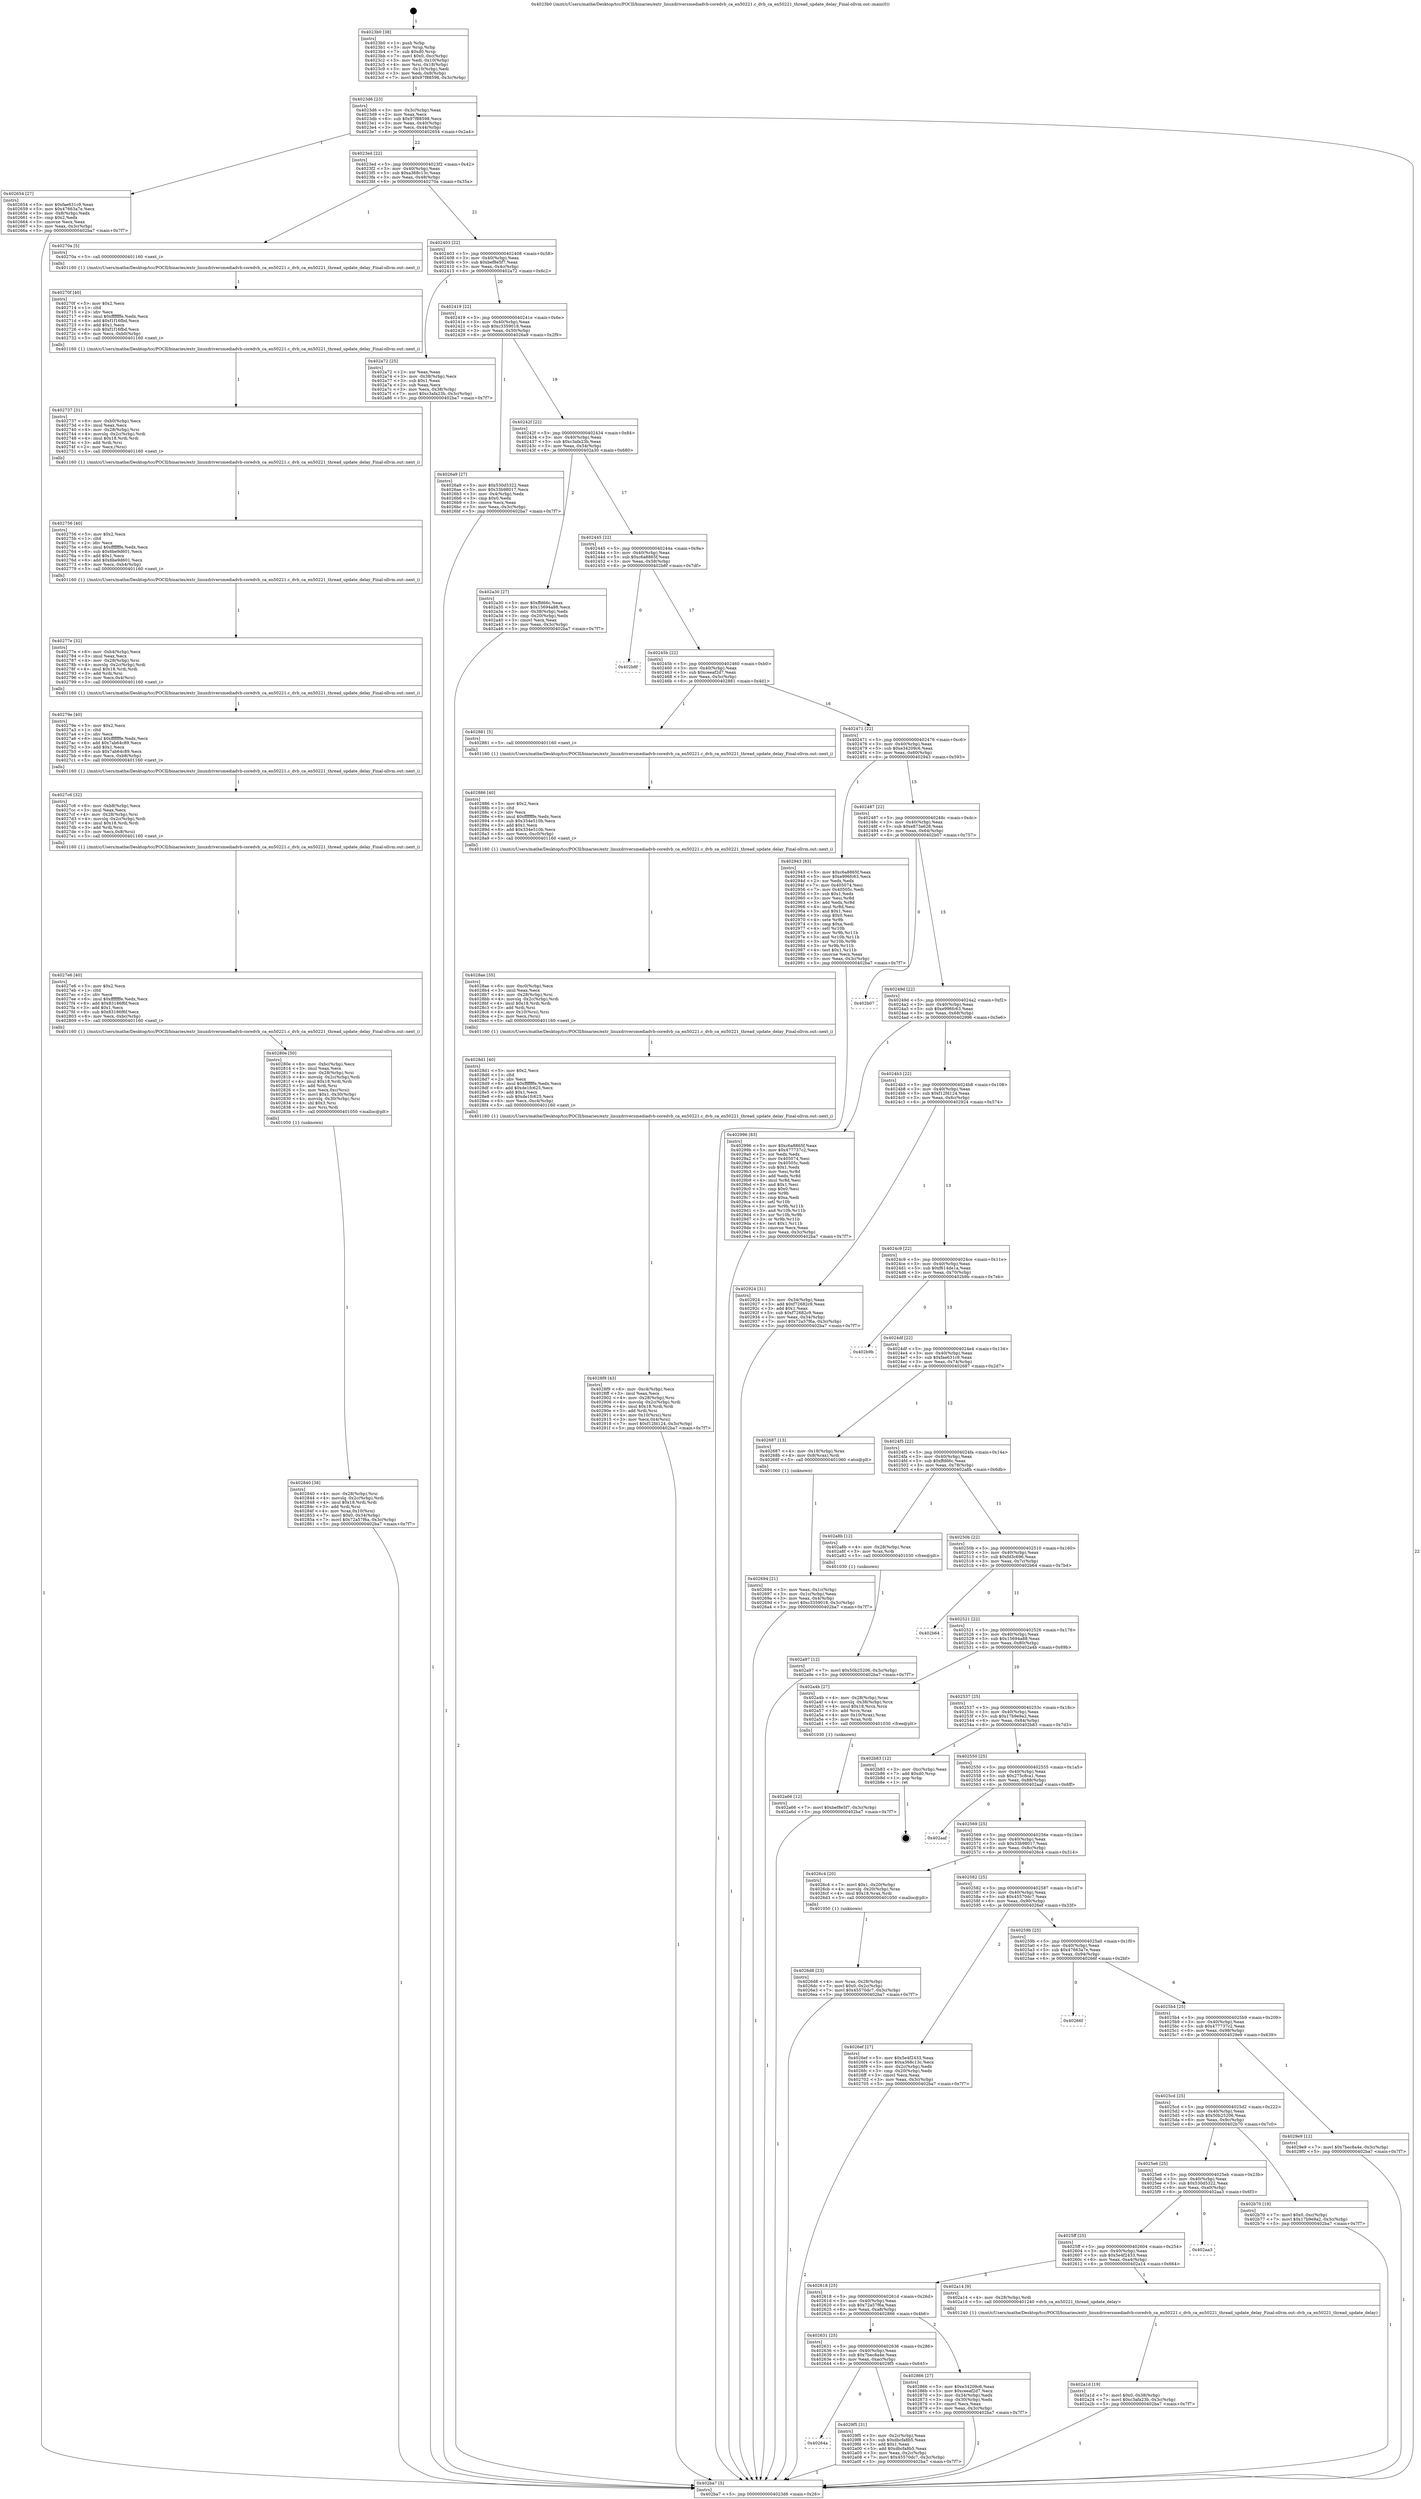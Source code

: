 digraph "0x4023b0" {
  label = "0x4023b0 (/mnt/c/Users/mathe/Desktop/tcc/POCII/binaries/extr_linuxdriversmediadvb-coredvb_ca_en50221.c_dvb_ca_en50221_thread_update_delay_Final-ollvm.out::main(0))"
  labelloc = "t"
  node[shape=record]

  Entry [label="",width=0.3,height=0.3,shape=circle,fillcolor=black,style=filled]
  "0x4023d6" [label="{
     0x4023d6 [23]\l
     | [instrs]\l
     &nbsp;&nbsp;0x4023d6 \<+3\>: mov -0x3c(%rbp),%eax\l
     &nbsp;&nbsp;0x4023d9 \<+2\>: mov %eax,%ecx\l
     &nbsp;&nbsp;0x4023db \<+6\>: sub $0x97f88598,%ecx\l
     &nbsp;&nbsp;0x4023e1 \<+3\>: mov %eax,-0x40(%rbp)\l
     &nbsp;&nbsp;0x4023e4 \<+3\>: mov %ecx,-0x44(%rbp)\l
     &nbsp;&nbsp;0x4023e7 \<+6\>: je 0000000000402654 \<main+0x2a4\>\l
  }"]
  "0x402654" [label="{
     0x402654 [27]\l
     | [instrs]\l
     &nbsp;&nbsp;0x402654 \<+5\>: mov $0xfae631c9,%eax\l
     &nbsp;&nbsp;0x402659 \<+5\>: mov $0x47663a7e,%ecx\l
     &nbsp;&nbsp;0x40265e \<+3\>: mov -0x8(%rbp),%edx\l
     &nbsp;&nbsp;0x402661 \<+3\>: cmp $0x2,%edx\l
     &nbsp;&nbsp;0x402664 \<+3\>: cmovne %ecx,%eax\l
     &nbsp;&nbsp;0x402667 \<+3\>: mov %eax,-0x3c(%rbp)\l
     &nbsp;&nbsp;0x40266a \<+5\>: jmp 0000000000402ba7 \<main+0x7f7\>\l
  }"]
  "0x4023ed" [label="{
     0x4023ed [22]\l
     | [instrs]\l
     &nbsp;&nbsp;0x4023ed \<+5\>: jmp 00000000004023f2 \<main+0x42\>\l
     &nbsp;&nbsp;0x4023f2 \<+3\>: mov -0x40(%rbp),%eax\l
     &nbsp;&nbsp;0x4023f5 \<+5\>: sub $0xa368c13c,%eax\l
     &nbsp;&nbsp;0x4023fa \<+3\>: mov %eax,-0x48(%rbp)\l
     &nbsp;&nbsp;0x4023fd \<+6\>: je 000000000040270a \<main+0x35a\>\l
  }"]
  "0x402ba7" [label="{
     0x402ba7 [5]\l
     | [instrs]\l
     &nbsp;&nbsp;0x402ba7 \<+5\>: jmp 00000000004023d6 \<main+0x26\>\l
  }"]
  "0x4023b0" [label="{
     0x4023b0 [38]\l
     | [instrs]\l
     &nbsp;&nbsp;0x4023b0 \<+1\>: push %rbp\l
     &nbsp;&nbsp;0x4023b1 \<+3\>: mov %rsp,%rbp\l
     &nbsp;&nbsp;0x4023b4 \<+7\>: sub $0xd0,%rsp\l
     &nbsp;&nbsp;0x4023bb \<+7\>: movl $0x0,-0xc(%rbp)\l
     &nbsp;&nbsp;0x4023c2 \<+3\>: mov %edi,-0x10(%rbp)\l
     &nbsp;&nbsp;0x4023c5 \<+4\>: mov %rsi,-0x18(%rbp)\l
     &nbsp;&nbsp;0x4023c9 \<+3\>: mov -0x10(%rbp),%edi\l
     &nbsp;&nbsp;0x4023cc \<+3\>: mov %edi,-0x8(%rbp)\l
     &nbsp;&nbsp;0x4023cf \<+7\>: movl $0x97f88598,-0x3c(%rbp)\l
  }"]
  Exit [label="",width=0.3,height=0.3,shape=circle,fillcolor=black,style=filled,peripheries=2]
  "0x40270a" [label="{
     0x40270a [5]\l
     | [instrs]\l
     &nbsp;&nbsp;0x40270a \<+5\>: call 0000000000401160 \<next_i\>\l
     | [calls]\l
     &nbsp;&nbsp;0x401160 \{1\} (/mnt/c/Users/mathe/Desktop/tcc/POCII/binaries/extr_linuxdriversmediadvb-coredvb_ca_en50221.c_dvb_ca_en50221_thread_update_delay_Final-ollvm.out::next_i)\l
  }"]
  "0x402403" [label="{
     0x402403 [22]\l
     | [instrs]\l
     &nbsp;&nbsp;0x402403 \<+5\>: jmp 0000000000402408 \<main+0x58\>\l
     &nbsp;&nbsp;0x402408 \<+3\>: mov -0x40(%rbp),%eax\l
     &nbsp;&nbsp;0x40240b \<+5\>: sub $0xbef8e5f7,%eax\l
     &nbsp;&nbsp;0x402410 \<+3\>: mov %eax,-0x4c(%rbp)\l
     &nbsp;&nbsp;0x402413 \<+6\>: je 0000000000402a72 \<main+0x6c2\>\l
  }"]
  "0x402a97" [label="{
     0x402a97 [12]\l
     | [instrs]\l
     &nbsp;&nbsp;0x402a97 \<+7\>: movl $0x50b25206,-0x3c(%rbp)\l
     &nbsp;&nbsp;0x402a9e \<+5\>: jmp 0000000000402ba7 \<main+0x7f7\>\l
  }"]
  "0x402a72" [label="{
     0x402a72 [25]\l
     | [instrs]\l
     &nbsp;&nbsp;0x402a72 \<+2\>: xor %eax,%eax\l
     &nbsp;&nbsp;0x402a74 \<+3\>: mov -0x38(%rbp),%ecx\l
     &nbsp;&nbsp;0x402a77 \<+3\>: sub $0x1,%eax\l
     &nbsp;&nbsp;0x402a7a \<+2\>: sub %eax,%ecx\l
     &nbsp;&nbsp;0x402a7c \<+3\>: mov %ecx,-0x38(%rbp)\l
     &nbsp;&nbsp;0x402a7f \<+7\>: movl $0xc3afa23b,-0x3c(%rbp)\l
     &nbsp;&nbsp;0x402a86 \<+5\>: jmp 0000000000402ba7 \<main+0x7f7\>\l
  }"]
  "0x402419" [label="{
     0x402419 [22]\l
     | [instrs]\l
     &nbsp;&nbsp;0x402419 \<+5\>: jmp 000000000040241e \<main+0x6e\>\l
     &nbsp;&nbsp;0x40241e \<+3\>: mov -0x40(%rbp),%eax\l
     &nbsp;&nbsp;0x402421 \<+5\>: sub $0xc3359018,%eax\l
     &nbsp;&nbsp;0x402426 \<+3\>: mov %eax,-0x50(%rbp)\l
     &nbsp;&nbsp;0x402429 \<+6\>: je 00000000004026a9 \<main+0x2f9\>\l
  }"]
  "0x402a66" [label="{
     0x402a66 [12]\l
     | [instrs]\l
     &nbsp;&nbsp;0x402a66 \<+7\>: movl $0xbef8e5f7,-0x3c(%rbp)\l
     &nbsp;&nbsp;0x402a6d \<+5\>: jmp 0000000000402ba7 \<main+0x7f7\>\l
  }"]
  "0x4026a9" [label="{
     0x4026a9 [27]\l
     | [instrs]\l
     &nbsp;&nbsp;0x4026a9 \<+5\>: mov $0x530d5322,%eax\l
     &nbsp;&nbsp;0x4026ae \<+5\>: mov $0x33b98017,%ecx\l
     &nbsp;&nbsp;0x4026b3 \<+3\>: mov -0x4(%rbp),%edx\l
     &nbsp;&nbsp;0x4026b6 \<+3\>: cmp $0x0,%edx\l
     &nbsp;&nbsp;0x4026b9 \<+3\>: cmove %ecx,%eax\l
     &nbsp;&nbsp;0x4026bc \<+3\>: mov %eax,-0x3c(%rbp)\l
     &nbsp;&nbsp;0x4026bf \<+5\>: jmp 0000000000402ba7 \<main+0x7f7\>\l
  }"]
  "0x40242f" [label="{
     0x40242f [22]\l
     | [instrs]\l
     &nbsp;&nbsp;0x40242f \<+5\>: jmp 0000000000402434 \<main+0x84\>\l
     &nbsp;&nbsp;0x402434 \<+3\>: mov -0x40(%rbp),%eax\l
     &nbsp;&nbsp;0x402437 \<+5\>: sub $0xc3afa23b,%eax\l
     &nbsp;&nbsp;0x40243c \<+3\>: mov %eax,-0x54(%rbp)\l
     &nbsp;&nbsp;0x40243f \<+6\>: je 0000000000402a30 \<main+0x680\>\l
  }"]
  "0x402a1d" [label="{
     0x402a1d [19]\l
     | [instrs]\l
     &nbsp;&nbsp;0x402a1d \<+7\>: movl $0x0,-0x38(%rbp)\l
     &nbsp;&nbsp;0x402a24 \<+7\>: movl $0xc3afa23b,-0x3c(%rbp)\l
     &nbsp;&nbsp;0x402a2b \<+5\>: jmp 0000000000402ba7 \<main+0x7f7\>\l
  }"]
  "0x402a30" [label="{
     0x402a30 [27]\l
     | [instrs]\l
     &nbsp;&nbsp;0x402a30 \<+5\>: mov $0xffd66c,%eax\l
     &nbsp;&nbsp;0x402a35 \<+5\>: mov $0x15694a88,%ecx\l
     &nbsp;&nbsp;0x402a3a \<+3\>: mov -0x38(%rbp),%edx\l
     &nbsp;&nbsp;0x402a3d \<+3\>: cmp -0x20(%rbp),%edx\l
     &nbsp;&nbsp;0x402a40 \<+3\>: cmovl %ecx,%eax\l
     &nbsp;&nbsp;0x402a43 \<+3\>: mov %eax,-0x3c(%rbp)\l
     &nbsp;&nbsp;0x402a46 \<+5\>: jmp 0000000000402ba7 \<main+0x7f7\>\l
  }"]
  "0x402445" [label="{
     0x402445 [22]\l
     | [instrs]\l
     &nbsp;&nbsp;0x402445 \<+5\>: jmp 000000000040244a \<main+0x9a\>\l
     &nbsp;&nbsp;0x40244a \<+3\>: mov -0x40(%rbp),%eax\l
     &nbsp;&nbsp;0x40244d \<+5\>: sub $0xc6a8865f,%eax\l
     &nbsp;&nbsp;0x402452 \<+3\>: mov %eax,-0x58(%rbp)\l
     &nbsp;&nbsp;0x402455 \<+6\>: je 0000000000402b8f \<main+0x7df\>\l
  }"]
  "0x40264a" [label="{
     0x40264a\l
  }", style=dashed]
  "0x402b8f" [label="{
     0x402b8f\l
  }", style=dashed]
  "0x40245b" [label="{
     0x40245b [22]\l
     | [instrs]\l
     &nbsp;&nbsp;0x40245b \<+5\>: jmp 0000000000402460 \<main+0xb0\>\l
     &nbsp;&nbsp;0x402460 \<+3\>: mov -0x40(%rbp),%eax\l
     &nbsp;&nbsp;0x402463 \<+5\>: sub $0xceeaf2d7,%eax\l
     &nbsp;&nbsp;0x402468 \<+3\>: mov %eax,-0x5c(%rbp)\l
     &nbsp;&nbsp;0x40246b \<+6\>: je 0000000000402881 \<main+0x4d1\>\l
  }"]
  "0x4029f5" [label="{
     0x4029f5 [31]\l
     | [instrs]\l
     &nbsp;&nbsp;0x4029f5 \<+3\>: mov -0x2c(%rbp),%eax\l
     &nbsp;&nbsp;0x4029f8 \<+5\>: sub $0xdbcfa8b5,%eax\l
     &nbsp;&nbsp;0x4029fd \<+3\>: add $0x1,%eax\l
     &nbsp;&nbsp;0x402a00 \<+5\>: add $0xdbcfa8b5,%eax\l
     &nbsp;&nbsp;0x402a05 \<+3\>: mov %eax,-0x2c(%rbp)\l
     &nbsp;&nbsp;0x402a08 \<+7\>: movl $0x45570dc7,-0x3c(%rbp)\l
     &nbsp;&nbsp;0x402a0f \<+5\>: jmp 0000000000402ba7 \<main+0x7f7\>\l
  }"]
  "0x402881" [label="{
     0x402881 [5]\l
     | [instrs]\l
     &nbsp;&nbsp;0x402881 \<+5\>: call 0000000000401160 \<next_i\>\l
     | [calls]\l
     &nbsp;&nbsp;0x401160 \{1\} (/mnt/c/Users/mathe/Desktop/tcc/POCII/binaries/extr_linuxdriversmediadvb-coredvb_ca_en50221.c_dvb_ca_en50221_thread_update_delay_Final-ollvm.out::next_i)\l
  }"]
  "0x402471" [label="{
     0x402471 [22]\l
     | [instrs]\l
     &nbsp;&nbsp;0x402471 \<+5\>: jmp 0000000000402476 \<main+0xc6\>\l
     &nbsp;&nbsp;0x402476 \<+3\>: mov -0x40(%rbp),%eax\l
     &nbsp;&nbsp;0x402479 \<+5\>: sub $0xe34209c6,%eax\l
     &nbsp;&nbsp;0x40247e \<+3\>: mov %eax,-0x60(%rbp)\l
     &nbsp;&nbsp;0x402481 \<+6\>: je 0000000000402943 \<main+0x593\>\l
  }"]
  "0x4028f9" [label="{
     0x4028f9 [43]\l
     | [instrs]\l
     &nbsp;&nbsp;0x4028f9 \<+6\>: mov -0xc4(%rbp),%ecx\l
     &nbsp;&nbsp;0x4028ff \<+3\>: imul %eax,%ecx\l
     &nbsp;&nbsp;0x402902 \<+4\>: mov -0x28(%rbp),%rsi\l
     &nbsp;&nbsp;0x402906 \<+4\>: movslq -0x2c(%rbp),%rdi\l
     &nbsp;&nbsp;0x40290a \<+4\>: imul $0x18,%rdi,%rdi\l
     &nbsp;&nbsp;0x40290e \<+3\>: add %rdi,%rsi\l
     &nbsp;&nbsp;0x402911 \<+4\>: mov 0x10(%rsi),%rsi\l
     &nbsp;&nbsp;0x402915 \<+3\>: mov %ecx,0x4(%rsi)\l
     &nbsp;&nbsp;0x402918 \<+7\>: movl $0xf12fd124,-0x3c(%rbp)\l
     &nbsp;&nbsp;0x40291f \<+5\>: jmp 0000000000402ba7 \<main+0x7f7\>\l
  }"]
  "0x402943" [label="{
     0x402943 [83]\l
     | [instrs]\l
     &nbsp;&nbsp;0x402943 \<+5\>: mov $0xc6a8865f,%eax\l
     &nbsp;&nbsp;0x402948 \<+5\>: mov $0xe996fc63,%ecx\l
     &nbsp;&nbsp;0x40294d \<+2\>: xor %edx,%edx\l
     &nbsp;&nbsp;0x40294f \<+7\>: mov 0x405074,%esi\l
     &nbsp;&nbsp;0x402956 \<+7\>: mov 0x40505c,%edi\l
     &nbsp;&nbsp;0x40295d \<+3\>: sub $0x1,%edx\l
     &nbsp;&nbsp;0x402960 \<+3\>: mov %esi,%r8d\l
     &nbsp;&nbsp;0x402963 \<+3\>: add %edx,%r8d\l
     &nbsp;&nbsp;0x402966 \<+4\>: imul %r8d,%esi\l
     &nbsp;&nbsp;0x40296a \<+3\>: and $0x1,%esi\l
     &nbsp;&nbsp;0x40296d \<+3\>: cmp $0x0,%esi\l
     &nbsp;&nbsp;0x402970 \<+4\>: sete %r9b\l
     &nbsp;&nbsp;0x402974 \<+3\>: cmp $0xa,%edi\l
     &nbsp;&nbsp;0x402977 \<+4\>: setl %r10b\l
     &nbsp;&nbsp;0x40297b \<+3\>: mov %r9b,%r11b\l
     &nbsp;&nbsp;0x40297e \<+3\>: and %r10b,%r11b\l
     &nbsp;&nbsp;0x402981 \<+3\>: xor %r10b,%r9b\l
     &nbsp;&nbsp;0x402984 \<+3\>: or %r9b,%r11b\l
     &nbsp;&nbsp;0x402987 \<+4\>: test $0x1,%r11b\l
     &nbsp;&nbsp;0x40298b \<+3\>: cmovne %ecx,%eax\l
     &nbsp;&nbsp;0x40298e \<+3\>: mov %eax,-0x3c(%rbp)\l
     &nbsp;&nbsp;0x402991 \<+5\>: jmp 0000000000402ba7 \<main+0x7f7\>\l
  }"]
  "0x402487" [label="{
     0x402487 [22]\l
     | [instrs]\l
     &nbsp;&nbsp;0x402487 \<+5\>: jmp 000000000040248c \<main+0xdc\>\l
     &nbsp;&nbsp;0x40248c \<+3\>: mov -0x40(%rbp),%eax\l
     &nbsp;&nbsp;0x40248f \<+5\>: sub $0xe873a628,%eax\l
     &nbsp;&nbsp;0x402494 \<+3\>: mov %eax,-0x64(%rbp)\l
     &nbsp;&nbsp;0x402497 \<+6\>: je 0000000000402b07 \<main+0x757\>\l
  }"]
  "0x4028d1" [label="{
     0x4028d1 [40]\l
     | [instrs]\l
     &nbsp;&nbsp;0x4028d1 \<+5\>: mov $0x2,%ecx\l
     &nbsp;&nbsp;0x4028d6 \<+1\>: cltd\l
     &nbsp;&nbsp;0x4028d7 \<+2\>: idiv %ecx\l
     &nbsp;&nbsp;0x4028d9 \<+6\>: imul $0xfffffffe,%edx,%ecx\l
     &nbsp;&nbsp;0x4028df \<+6\>: add $0xde1fc625,%ecx\l
     &nbsp;&nbsp;0x4028e5 \<+3\>: add $0x1,%ecx\l
     &nbsp;&nbsp;0x4028e8 \<+6\>: sub $0xde1fc625,%ecx\l
     &nbsp;&nbsp;0x4028ee \<+6\>: mov %ecx,-0xc4(%rbp)\l
     &nbsp;&nbsp;0x4028f4 \<+5\>: call 0000000000401160 \<next_i\>\l
     | [calls]\l
     &nbsp;&nbsp;0x401160 \{1\} (/mnt/c/Users/mathe/Desktop/tcc/POCII/binaries/extr_linuxdriversmediadvb-coredvb_ca_en50221.c_dvb_ca_en50221_thread_update_delay_Final-ollvm.out::next_i)\l
  }"]
  "0x402b07" [label="{
     0x402b07\l
  }", style=dashed]
  "0x40249d" [label="{
     0x40249d [22]\l
     | [instrs]\l
     &nbsp;&nbsp;0x40249d \<+5\>: jmp 00000000004024a2 \<main+0xf2\>\l
     &nbsp;&nbsp;0x4024a2 \<+3\>: mov -0x40(%rbp),%eax\l
     &nbsp;&nbsp;0x4024a5 \<+5\>: sub $0xe996fc63,%eax\l
     &nbsp;&nbsp;0x4024aa \<+3\>: mov %eax,-0x68(%rbp)\l
     &nbsp;&nbsp;0x4024ad \<+6\>: je 0000000000402996 \<main+0x5e6\>\l
  }"]
  "0x4028ae" [label="{
     0x4028ae [35]\l
     | [instrs]\l
     &nbsp;&nbsp;0x4028ae \<+6\>: mov -0xc0(%rbp),%ecx\l
     &nbsp;&nbsp;0x4028b4 \<+3\>: imul %eax,%ecx\l
     &nbsp;&nbsp;0x4028b7 \<+4\>: mov -0x28(%rbp),%rsi\l
     &nbsp;&nbsp;0x4028bb \<+4\>: movslq -0x2c(%rbp),%rdi\l
     &nbsp;&nbsp;0x4028bf \<+4\>: imul $0x18,%rdi,%rdi\l
     &nbsp;&nbsp;0x4028c3 \<+3\>: add %rdi,%rsi\l
     &nbsp;&nbsp;0x4028c6 \<+4\>: mov 0x10(%rsi),%rsi\l
     &nbsp;&nbsp;0x4028ca \<+2\>: mov %ecx,(%rsi)\l
     &nbsp;&nbsp;0x4028cc \<+5\>: call 0000000000401160 \<next_i\>\l
     | [calls]\l
     &nbsp;&nbsp;0x401160 \{1\} (/mnt/c/Users/mathe/Desktop/tcc/POCII/binaries/extr_linuxdriversmediadvb-coredvb_ca_en50221.c_dvb_ca_en50221_thread_update_delay_Final-ollvm.out::next_i)\l
  }"]
  "0x402996" [label="{
     0x402996 [83]\l
     | [instrs]\l
     &nbsp;&nbsp;0x402996 \<+5\>: mov $0xc6a8865f,%eax\l
     &nbsp;&nbsp;0x40299b \<+5\>: mov $0x477737c2,%ecx\l
     &nbsp;&nbsp;0x4029a0 \<+2\>: xor %edx,%edx\l
     &nbsp;&nbsp;0x4029a2 \<+7\>: mov 0x405074,%esi\l
     &nbsp;&nbsp;0x4029a9 \<+7\>: mov 0x40505c,%edi\l
     &nbsp;&nbsp;0x4029b0 \<+3\>: sub $0x1,%edx\l
     &nbsp;&nbsp;0x4029b3 \<+3\>: mov %esi,%r8d\l
     &nbsp;&nbsp;0x4029b6 \<+3\>: add %edx,%r8d\l
     &nbsp;&nbsp;0x4029b9 \<+4\>: imul %r8d,%esi\l
     &nbsp;&nbsp;0x4029bd \<+3\>: and $0x1,%esi\l
     &nbsp;&nbsp;0x4029c0 \<+3\>: cmp $0x0,%esi\l
     &nbsp;&nbsp;0x4029c3 \<+4\>: sete %r9b\l
     &nbsp;&nbsp;0x4029c7 \<+3\>: cmp $0xa,%edi\l
     &nbsp;&nbsp;0x4029ca \<+4\>: setl %r10b\l
     &nbsp;&nbsp;0x4029ce \<+3\>: mov %r9b,%r11b\l
     &nbsp;&nbsp;0x4029d1 \<+3\>: and %r10b,%r11b\l
     &nbsp;&nbsp;0x4029d4 \<+3\>: xor %r10b,%r9b\l
     &nbsp;&nbsp;0x4029d7 \<+3\>: or %r9b,%r11b\l
     &nbsp;&nbsp;0x4029da \<+4\>: test $0x1,%r11b\l
     &nbsp;&nbsp;0x4029de \<+3\>: cmovne %ecx,%eax\l
     &nbsp;&nbsp;0x4029e1 \<+3\>: mov %eax,-0x3c(%rbp)\l
     &nbsp;&nbsp;0x4029e4 \<+5\>: jmp 0000000000402ba7 \<main+0x7f7\>\l
  }"]
  "0x4024b3" [label="{
     0x4024b3 [22]\l
     | [instrs]\l
     &nbsp;&nbsp;0x4024b3 \<+5\>: jmp 00000000004024b8 \<main+0x108\>\l
     &nbsp;&nbsp;0x4024b8 \<+3\>: mov -0x40(%rbp),%eax\l
     &nbsp;&nbsp;0x4024bb \<+5\>: sub $0xf12fd124,%eax\l
     &nbsp;&nbsp;0x4024c0 \<+3\>: mov %eax,-0x6c(%rbp)\l
     &nbsp;&nbsp;0x4024c3 \<+6\>: je 0000000000402924 \<main+0x574\>\l
  }"]
  "0x402886" [label="{
     0x402886 [40]\l
     | [instrs]\l
     &nbsp;&nbsp;0x402886 \<+5\>: mov $0x2,%ecx\l
     &nbsp;&nbsp;0x40288b \<+1\>: cltd\l
     &nbsp;&nbsp;0x40288c \<+2\>: idiv %ecx\l
     &nbsp;&nbsp;0x40288e \<+6\>: imul $0xfffffffe,%edx,%ecx\l
     &nbsp;&nbsp;0x402894 \<+6\>: sub $0x334e510b,%ecx\l
     &nbsp;&nbsp;0x40289a \<+3\>: add $0x1,%ecx\l
     &nbsp;&nbsp;0x40289d \<+6\>: add $0x334e510b,%ecx\l
     &nbsp;&nbsp;0x4028a3 \<+6\>: mov %ecx,-0xc0(%rbp)\l
     &nbsp;&nbsp;0x4028a9 \<+5\>: call 0000000000401160 \<next_i\>\l
     | [calls]\l
     &nbsp;&nbsp;0x401160 \{1\} (/mnt/c/Users/mathe/Desktop/tcc/POCII/binaries/extr_linuxdriversmediadvb-coredvb_ca_en50221.c_dvb_ca_en50221_thread_update_delay_Final-ollvm.out::next_i)\l
  }"]
  "0x402924" [label="{
     0x402924 [31]\l
     | [instrs]\l
     &nbsp;&nbsp;0x402924 \<+3\>: mov -0x34(%rbp),%eax\l
     &nbsp;&nbsp;0x402927 \<+5\>: add $0xf72682c9,%eax\l
     &nbsp;&nbsp;0x40292c \<+3\>: add $0x1,%eax\l
     &nbsp;&nbsp;0x40292f \<+5\>: sub $0xf72682c9,%eax\l
     &nbsp;&nbsp;0x402934 \<+3\>: mov %eax,-0x34(%rbp)\l
     &nbsp;&nbsp;0x402937 \<+7\>: movl $0x72a57f6a,-0x3c(%rbp)\l
     &nbsp;&nbsp;0x40293e \<+5\>: jmp 0000000000402ba7 \<main+0x7f7\>\l
  }"]
  "0x4024c9" [label="{
     0x4024c9 [22]\l
     | [instrs]\l
     &nbsp;&nbsp;0x4024c9 \<+5\>: jmp 00000000004024ce \<main+0x11e\>\l
     &nbsp;&nbsp;0x4024ce \<+3\>: mov -0x40(%rbp),%eax\l
     &nbsp;&nbsp;0x4024d1 \<+5\>: sub $0xf614de1a,%eax\l
     &nbsp;&nbsp;0x4024d6 \<+3\>: mov %eax,-0x70(%rbp)\l
     &nbsp;&nbsp;0x4024d9 \<+6\>: je 0000000000402b9b \<main+0x7eb\>\l
  }"]
  "0x402631" [label="{
     0x402631 [25]\l
     | [instrs]\l
     &nbsp;&nbsp;0x402631 \<+5\>: jmp 0000000000402636 \<main+0x286\>\l
     &nbsp;&nbsp;0x402636 \<+3\>: mov -0x40(%rbp),%eax\l
     &nbsp;&nbsp;0x402639 \<+5\>: sub $0x7bec8a4e,%eax\l
     &nbsp;&nbsp;0x40263e \<+6\>: mov %eax,-0xac(%rbp)\l
     &nbsp;&nbsp;0x402644 \<+6\>: je 00000000004029f5 \<main+0x645\>\l
  }"]
  "0x402b9b" [label="{
     0x402b9b\l
  }", style=dashed]
  "0x4024df" [label="{
     0x4024df [22]\l
     | [instrs]\l
     &nbsp;&nbsp;0x4024df \<+5\>: jmp 00000000004024e4 \<main+0x134\>\l
     &nbsp;&nbsp;0x4024e4 \<+3\>: mov -0x40(%rbp),%eax\l
     &nbsp;&nbsp;0x4024e7 \<+5\>: sub $0xfae631c9,%eax\l
     &nbsp;&nbsp;0x4024ec \<+3\>: mov %eax,-0x74(%rbp)\l
     &nbsp;&nbsp;0x4024ef \<+6\>: je 0000000000402687 \<main+0x2d7\>\l
  }"]
  "0x402866" [label="{
     0x402866 [27]\l
     | [instrs]\l
     &nbsp;&nbsp;0x402866 \<+5\>: mov $0xe34209c6,%eax\l
     &nbsp;&nbsp;0x40286b \<+5\>: mov $0xceeaf2d7,%ecx\l
     &nbsp;&nbsp;0x402870 \<+3\>: mov -0x34(%rbp),%edx\l
     &nbsp;&nbsp;0x402873 \<+3\>: cmp -0x30(%rbp),%edx\l
     &nbsp;&nbsp;0x402876 \<+3\>: cmovl %ecx,%eax\l
     &nbsp;&nbsp;0x402879 \<+3\>: mov %eax,-0x3c(%rbp)\l
     &nbsp;&nbsp;0x40287c \<+5\>: jmp 0000000000402ba7 \<main+0x7f7\>\l
  }"]
  "0x402687" [label="{
     0x402687 [13]\l
     | [instrs]\l
     &nbsp;&nbsp;0x402687 \<+4\>: mov -0x18(%rbp),%rax\l
     &nbsp;&nbsp;0x40268b \<+4\>: mov 0x8(%rax),%rdi\l
     &nbsp;&nbsp;0x40268f \<+5\>: call 0000000000401060 \<atoi@plt\>\l
     | [calls]\l
     &nbsp;&nbsp;0x401060 \{1\} (unknown)\l
  }"]
  "0x4024f5" [label="{
     0x4024f5 [22]\l
     | [instrs]\l
     &nbsp;&nbsp;0x4024f5 \<+5\>: jmp 00000000004024fa \<main+0x14a\>\l
     &nbsp;&nbsp;0x4024fa \<+3\>: mov -0x40(%rbp),%eax\l
     &nbsp;&nbsp;0x4024fd \<+5\>: sub $0xffd66c,%eax\l
     &nbsp;&nbsp;0x402502 \<+3\>: mov %eax,-0x78(%rbp)\l
     &nbsp;&nbsp;0x402505 \<+6\>: je 0000000000402a8b \<main+0x6db\>\l
  }"]
  "0x402694" [label="{
     0x402694 [21]\l
     | [instrs]\l
     &nbsp;&nbsp;0x402694 \<+3\>: mov %eax,-0x1c(%rbp)\l
     &nbsp;&nbsp;0x402697 \<+3\>: mov -0x1c(%rbp),%eax\l
     &nbsp;&nbsp;0x40269a \<+3\>: mov %eax,-0x4(%rbp)\l
     &nbsp;&nbsp;0x40269d \<+7\>: movl $0xc3359018,-0x3c(%rbp)\l
     &nbsp;&nbsp;0x4026a4 \<+5\>: jmp 0000000000402ba7 \<main+0x7f7\>\l
  }"]
  "0x402618" [label="{
     0x402618 [25]\l
     | [instrs]\l
     &nbsp;&nbsp;0x402618 \<+5\>: jmp 000000000040261d \<main+0x26d\>\l
     &nbsp;&nbsp;0x40261d \<+3\>: mov -0x40(%rbp),%eax\l
     &nbsp;&nbsp;0x402620 \<+5\>: sub $0x72a57f6a,%eax\l
     &nbsp;&nbsp;0x402625 \<+6\>: mov %eax,-0xa8(%rbp)\l
     &nbsp;&nbsp;0x40262b \<+6\>: je 0000000000402866 \<main+0x4b6\>\l
  }"]
  "0x402a8b" [label="{
     0x402a8b [12]\l
     | [instrs]\l
     &nbsp;&nbsp;0x402a8b \<+4\>: mov -0x28(%rbp),%rax\l
     &nbsp;&nbsp;0x402a8f \<+3\>: mov %rax,%rdi\l
     &nbsp;&nbsp;0x402a92 \<+5\>: call 0000000000401030 \<free@plt\>\l
     | [calls]\l
     &nbsp;&nbsp;0x401030 \{1\} (unknown)\l
  }"]
  "0x40250b" [label="{
     0x40250b [22]\l
     | [instrs]\l
     &nbsp;&nbsp;0x40250b \<+5\>: jmp 0000000000402510 \<main+0x160\>\l
     &nbsp;&nbsp;0x402510 \<+3\>: mov -0x40(%rbp),%eax\l
     &nbsp;&nbsp;0x402513 \<+5\>: sub $0xfd3c696,%eax\l
     &nbsp;&nbsp;0x402518 \<+3\>: mov %eax,-0x7c(%rbp)\l
     &nbsp;&nbsp;0x40251b \<+6\>: je 0000000000402b64 \<main+0x7b4\>\l
  }"]
  "0x402a14" [label="{
     0x402a14 [9]\l
     | [instrs]\l
     &nbsp;&nbsp;0x402a14 \<+4\>: mov -0x28(%rbp),%rdi\l
     &nbsp;&nbsp;0x402a18 \<+5\>: call 0000000000401240 \<dvb_ca_en50221_thread_update_delay\>\l
     | [calls]\l
     &nbsp;&nbsp;0x401240 \{1\} (/mnt/c/Users/mathe/Desktop/tcc/POCII/binaries/extr_linuxdriversmediadvb-coredvb_ca_en50221.c_dvb_ca_en50221_thread_update_delay_Final-ollvm.out::dvb_ca_en50221_thread_update_delay)\l
  }"]
  "0x402b64" [label="{
     0x402b64\l
  }", style=dashed]
  "0x402521" [label="{
     0x402521 [22]\l
     | [instrs]\l
     &nbsp;&nbsp;0x402521 \<+5\>: jmp 0000000000402526 \<main+0x176\>\l
     &nbsp;&nbsp;0x402526 \<+3\>: mov -0x40(%rbp),%eax\l
     &nbsp;&nbsp;0x402529 \<+5\>: sub $0x15694a88,%eax\l
     &nbsp;&nbsp;0x40252e \<+3\>: mov %eax,-0x80(%rbp)\l
     &nbsp;&nbsp;0x402531 \<+6\>: je 0000000000402a4b \<main+0x69b\>\l
  }"]
  "0x4025ff" [label="{
     0x4025ff [25]\l
     | [instrs]\l
     &nbsp;&nbsp;0x4025ff \<+5\>: jmp 0000000000402604 \<main+0x254\>\l
     &nbsp;&nbsp;0x402604 \<+3\>: mov -0x40(%rbp),%eax\l
     &nbsp;&nbsp;0x402607 \<+5\>: sub $0x5e4f2433,%eax\l
     &nbsp;&nbsp;0x40260c \<+6\>: mov %eax,-0xa4(%rbp)\l
     &nbsp;&nbsp;0x402612 \<+6\>: je 0000000000402a14 \<main+0x664\>\l
  }"]
  "0x402a4b" [label="{
     0x402a4b [27]\l
     | [instrs]\l
     &nbsp;&nbsp;0x402a4b \<+4\>: mov -0x28(%rbp),%rax\l
     &nbsp;&nbsp;0x402a4f \<+4\>: movslq -0x38(%rbp),%rcx\l
     &nbsp;&nbsp;0x402a53 \<+4\>: imul $0x18,%rcx,%rcx\l
     &nbsp;&nbsp;0x402a57 \<+3\>: add %rcx,%rax\l
     &nbsp;&nbsp;0x402a5a \<+4\>: mov 0x10(%rax),%rax\l
     &nbsp;&nbsp;0x402a5e \<+3\>: mov %rax,%rdi\l
     &nbsp;&nbsp;0x402a61 \<+5\>: call 0000000000401030 \<free@plt\>\l
     | [calls]\l
     &nbsp;&nbsp;0x401030 \{1\} (unknown)\l
  }"]
  "0x402537" [label="{
     0x402537 [25]\l
     | [instrs]\l
     &nbsp;&nbsp;0x402537 \<+5\>: jmp 000000000040253c \<main+0x18c\>\l
     &nbsp;&nbsp;0x40253c \<+3\>: mov -0x40(%rbp),%eax\l
     &nbsp;&nbsp;0x40253f \<+5\>: sub $0x17b9e9a2,%eax\l
     &nbsp;&nbsp;0x402544 \<+6\>: mov %eax,-0x84(%rbp)\l
     &nbsp;&nbsp;0x40254a \<+6\>: je 0000000000402b83 \<main+0x7d3\>\l
  }"]
  "0x402aa3" [label="{
     0x402aa3\l
  }", style=dashed]
  "0x402b83" [label="{
     0x402b83 [12]\l
     | [instrs]\l
     &nbsp;&nbsp;0x402b83 \<+3\>: mov -0xc(%rbp),%eax\l
     &nbsp;&nbsp;0x402b86 \<+7\>: add $0xd0,%rsp\l
     &nbsp;&nbsp;0x402b8d \<+1\>: pop %rbp\l
     &nbsp;&nbsp;0x402b8e \<+1\>: ret\l
  }"]
  "0x402550" [label="{
     0x402550 [25]\l
     | [instrs]\l
     &nbsp;&nbsp;0x402550 \<+5\>: jmp 0000000000402555 \<main+0x1a5\>\l
     &nbsp;&nbsp;0x402555 \<+3\>: mov -0x40(%rbp),%eax\l
     &nbsp;&nbsp;0x402558 \<+5\>: sub $0x275c8ca1,%eax\l
     &nbsp;&nbsp;0x40255d \<+6\>: mov %eax,-0x88(%rbp)\l
     &nbsp;&nbsp;0x402563 \<+6\>: je 0000000000402aaf \<main+0x6ff\>\l
  }"]
  "0x4025e6" [label="{
     0x4025e6 [25]\l
     | [instrs]\l
     &nbsp;&nbsp;0x4025e6 \<+5\>: jmp 00000000004025eb \<main+0x23b\>\l
     &nbsp;&nbsp;0x4025eb \<+3\>: mov -0x40(%rbp),%eax\l
     &nbsp;&nbsp;0x4025ee \<+5\>: sub $0x530d5322,%eax\l
     &nbsp;&nbsp;0x4025f3 \<+6\>: mov %eax,-0xa0(%rbp)\l
     &nbsp;&nbsp;0x4025f9 \<+6\>: je 0000000000402aa3 \<main+0x6f3\>\l
  }"]
  "0x402aaf" [label="{
     0x402aaf\l
  }", style=dashed]
  "0x402569" [label="{
     0x402569 [25]\l
     | [instrs]\l
     &nbsp;&nbsp;0x402569 \<+5\>: jmp 000000000040256e \<main+0x1be\>\l
     &nbsp;&nbsp;0x40256e \<+3\>: mov -0x40(%rbp),%eax\l
     &nbsp;&nbsp;0x402571 \<+5\>: sub $0x33b98017,%eax\l
     &nbsp;&nbsp;0x402576 \<+6\>: mov %eax,-0x8c(%rbp)\l
     &nbsp;&nbsp;0x40257c \<+6\>: je 00000000004026c4 \<main+0x314\>\l
  }"]
  "0x402b70" [label="{
     0x402b70 [19]\l
     | [instrs]\l
     &nbsp;&nbsp;0x402b70 \<+7\>: movl $0x0,-0xc(%rbp)\l
     &nbsp;&nbsp;0x402b77 \<+7\>: movl $0x17b9e9a2,-0x3c(%rbp)\l
     &nbsp;&nbsp;0x402b7e \<+5\>: jmp 0000000000402ba7 \<main+0x7f7\>\l
  }"]
  "0x4026c4" [label="{
     0x4026c4 [20]\l
     | [instrs]\l
     &nbsp;&nbsp;0x4026c4 \<+7\>: movl $0x1,-0x20(%rbp)\l
     &nbsp;&nbsp;0x4026cb \<+4\>: movslq -0x20(%rbp),%rax\l
     &nbsp;&nbsp;0x4026cf \<+4\>: imul $0x18,%rax,%rdi\l
     &nbsp;&nbsp;0x4026d3 \<+5\>: call 0000000000401050 \<malloc@plt\>\l
     | [calls]\l
     &nbsp;&nbsp;0x401050 \{1\} (unknown)\l
  }"]
  "0x402582" [label="{
     0x402582 [25]\l
     | [instrs]\l
     &nbsp;&nbsp;0x402582 \<+5\>: jmp 0000000000402587 \<main+0x1d7\>\l
     &nbsp;&nbsp;0x402587 \<+3\>: mov -0x40(%rbp),%eax\l
     &nbsp;&nbsp;0x40258a \<+5\>: sub $0x45570dc7,%eax\l
     &nbsp;&nbsp;0x40258f \<+6\>: mov %eax,-0x90(%rbp)\l
     &nbsp;&nbsp;0x402595 \<+6\>: je 00000000004026ef \<main+0x33f\>\l
  }"]
  "0x4026d8" [label="{
     0x4026d8 [23]\l
     | [instrs]\l
     &nbsp;&nbsp;0x4026d8 \<+4\>: mov %rax,-0x28(%rbp)\l
     &nbsp;&nbsp;0x4026dc \<+7\>: movl $0x0,-0x2c(%rbp)\l
     &nbsp;&nbsp;0x4026e3 \<+7\>: movl $0x45570dc7,-0x3c(%rbp)\l
     &nbsp;&nbsp;0x4026ea \<+5\>: jmp 0000000000402ba7 \<main+0x7f7\>\l
  }"]
  "0x4025cd" [label="{
     0x4025cd [25]\l
     | [instrs]\l
     &nbsp;&nbsp;0x4025cd \<+5\>: jmp 00000000004025d2 \<main+0x222\>\l
     &nbsp;&nbsp;0x4025d2 \<+3\>: mov -0x40(%rbp),%eax\l
     &nbsp;&nbsp;0x4025d5 \<+5\>: sub $0x50b25206,%eax\l
     &nbsp;&nbsp;0x4025da \<+6\>: mov %eax,-0x9c(%rbp)\l
     &nbsp;&nbsp;0x4025e0 \<+6\>: je 0000000000402b70 \<main+0x7c0\>\l
  }"]
  "0x4026ef" [label="{
     0x4026ef [27]\l
     | [instrs]\l
     &nbsp;&nbsp;0x4026ef \<+5\>: mov $0x5e4f2433,%eax\l
     &nbsp;&nbsp;0x4026f4 \<+5\>: mov $0xa368c13c,%ecx\l
     &nbsp;&nbsp;0x4026f9 \<+3\>: mov -0x2c(%rbp),%edx\l
     &nbsp;&nbsp;0x4026fc \<+3\>: cmp -0x20(%rbp),%edx\l
     &nbsp;&nbsp;0x4026ff \<+3\>: cmovl %ecx,%eax\l
     &nbsp;&nbsp;0x402702 \<+3\>: mov %eax,-0x3c(%rbp)\l
     &nbsp;&nbsp;0x402705 \<+5\>: jmp 0000000000402ba7 \<main+0x7f7\>\l
  }"]
  "0x40259b" [label="{
     0x40259b [25]\l
     | [instrs]\l
     &nbsp;&nbsp;0x40259b \<+5\>: jmp 00000000004025a0 \<main+0x1f0\>\l
     &nbsp;&nbsp;0x4025a0 \<+3\>: mov -0x40(%rbp),%eax\l
     &nbsp;&nbsp;0x4025a3 \<+5\>: sub $0x47663a7e,%eax\l
     &nbsp;&nbsp;0x4025a8 \<+6\>: mov %eax,-0x94(%rbp)\l
     &nbsp;&nbsp;0x4025ae \<+6\>: je 000000000040266f \<main+0x2bf\>\l
  }"]
  "0x40270f" [label="{
     0x40270f [40]\l
     | [instrs]\l
     &nbsp;&nbsp;0x40270f \<+5\>: mov $0x2,%ecx\l
     &nbsp;&nbsp;0x402714 \<+1\>: cltd\l
     &nbsp;&nbsp;0x402715 \<+2\>: idiv %ecx\l
     &nbsp;&nbsp;0x402717 \<+6\>: imul $0xfffffffe,%edx,%ecx\l
     &nbsp;&nbsp;0x40271d \<+6\>: add $0xf1f16fbd,%ecx\l
     &nbsp;&nbsp;0x402723 \<+3\>: add $0x1,%ecx\l
     &nbsp;&nbsp;0x402726 \<+6\>: sub $0xf1f16fbd,%ecx\l
     &nbsp;&nbsp;0x40272c \<+6\>: mov %ecx,-0xb0(%rbp)\l
     &nbsp;&nbsp;0x402732 \<+5\>: call 0000000000401160 \<next_i\>\l
     | [calls]\l
     &nbsp;&nbsp;0x401160 \{1\} (/mnt/c/Users/mathe/Desktop/tcc/POCII/binaries/extr_linuxdriversmediadvb-coredvb_ca_en50221.c_dvb_ca_en50221_thread_update_delay_Final-ollvm.out::next_i)\l
  }"]
  "0x402737" [label="{
     0x402737 [31]\l
     | [instrs]\l
     &nbsp;&nbsp;0x402737 \<+6\>: mov -0xb0(%rbp),%ecx\l
     &nbsp;&nbsp;0x40273d \<+3\>: imul %eax,%ecx\l
     &nbsp;&nbsp;0x402740 \<+4\>: mov -0x28(%rbp),%rsi\l
     &nbsp;&nbsp;0x402744 \<+4\>: movslq -0x2c(%rbp),%rdi\l
     &nbsp;&nbsp;0x402748 \<+4\>: imul $0x18,%rdi,%rdi\l
     &nbsp;&nbsp;0x40274c \<+3\>: add %rdi,%rsi\l
     &nbsp;&nbsp;0x40274f \<+2\>: mov %ecx,(%rsi)\l
     &nbsp;&nbsp;0x402751 \<+5\>: call 0000000000401160 \<next_i\>\l
     | [calls]\l
     &nbsp;&nbsp;0x401160 \{1\} (/mnt/c/Users/mathe/Desktop/tcc/POCII/binaries/extr_linuxdriversmediadvb-coredvb_ca_en50221.c_dvb_ca_en50221_thread_update_delay_Final-ollvm.out::next_i)\l
  }"]
  "0x402756" [label="{
     0x402756 [40]\l
     | [instrs]\l
     &nbsp;&nbsp;0x402756 \<+5\>: mov $0x2,%ecx\l
     &nbsp;&nbsp;0x40275b \<+1\>: cltd\l
     &nbsp;&nbsp;0x40275c \<+2\>: idiv %ecx\l
     &nbsp;&nbsp;0x40275e \<+6\>: imul $0xfffffffe,%edx,%ecx\l
     &nbsp;&nbsp;0x402764 \<+6\>: sub $0x6be9d601,%ecx\l
     &nbsp;&nbsp;0x40276a \<+3\>: add $0x1,%ecx\l
     &nbsp;&nbsp;0x40276d \<+6\>: add $0x6be9d601,%ecx\l
     &nbsp;&nbsp;0x402773 \<+6\>: mov %ecx,-0xb4(%rbp)\l
     &nbsp;&nbsp;0x402779 \<+5\>: call 0000000000401160 \<next_i\>\l
     | [calls]\l
     &nbsp;&nbsp;0x401160 \{1\} (/mnt/c/Users/mathe/Desktop/tcc/POCII/binaries/extr_linuxdriversmediadvb-coredvb_ca_en50221.c_dvb_ca_en50221_thread_update_delay_Final-ollvm.out::next_i)\l
  }"]
  "0x40277e" [label="{
     0x40277e [32]\l
     | [instrs]\l
     &nbsp;&nbsp;0x40277e \<+6\>: mov -0xb4(%rbp),%ecx\l
     &nbsp;&nbsp;0x402784 \<+3\>: imul %eax,%ecx\l
     &nbsp;&nbsp;0x402787 \<+4\>: mov -0x28(%rbp),%rsi\l
     &nbsp;&nbsp;0x40278b \<+4\>: movslq -0x2c(%rbp),%rdi\l
     &nbsp;&nbsp;0x40278f \<+4\>: imul $0x18,%rdi,%rdi\l
     &nbsp;&nbsp;0x402793 \<+3\>: add %rdi,%rsi\l
     &nbsp;&nbsp;0x402796 \<+3\>: mov %ecx,0x4(%rsi)\l
     &nbsp;&nbsp;0x402799 \<+5\>: call 0000000000401160 \<next_i\>\l
     | [calls]\l
     &nbsp;&nbsp;0x401160 \{1\} (/mnt/c/Users/mathe/Desktop/tcc/POCII/binaries/extr_linuxdriversmediadvb-coredvb_ca_en50221.c_dvb_ca_en50221_thread_update_delay_Final-ollvm.out::next_i)\l
  }"]
  "0x40279e" [label="{
     0x40279e [40]\l
     | [instrs]\l
     &nbsp;&nbsp;0x40279e \<+5\>: mov $0x2,%ecx\l
     &nbsp;&nbsp;0x4027a3 \<+1\>: cltd\l
     &nbsp;&nbsp;0x4027a4 \<+2\>: idiv %ecx\l
     &nbsp;&nbsp;0x4027a6 \<+6\>: imul $0xfffffffe,%edx,%ecx\l
     &nbsp;&nbsp;0x4027ac \<+6\>: add $0x7ab64c89,%ecx\l
     &nbsp;&nbsp;0x4027b2 \<+3\>: add $0x1,%ecx\l
     &nbsp;&nbsp;0x4027b5 \<+6\>: sub $0x7ab64c89,%ecx\l
     &nbsp;&nbsp;0x4027bb \<+6\>: mov %ecx,-0xb8(%rbp)\l
     &nbsp;&nbsp;0x4027c1 \<+5\>: call 0000000000401160 \<next_i\>\l
     | [calls]\l
     &nbsp;&nbsp;0x401160 \{1\} (/mnt/c/Users/mathe/Desktop/tcc/POCII/binaries/extr_linuxdriversmediadvb-coredvb_ca_en50221.c_dvb_ca_en50221_thread_update_delay_Final-ollvm.out::next_i)\l
  }"]
  "0x4027c6" [label="{
     0x4027c6 [32]\l
     | [instrs]\l
     &nbsp;&nbsp;0x4027c6 \<+6\>: mov -0xb8(%rbp),%ecx\l
     &nbsp;&nbsp;0x4027cc \<+3\>: imul %eax,%ecx\l
     &nbsp;&nbsp;0x4027cf \<+4\>: mov -0x28(%rbp),%rsi\l
     &nbsp;&nbsp;0x4027d3 \<+4\>: movslq -0x2c(%rbp),%rdi\l
     &nbsp;&nbsp;0x4027d7 \<+4\>: imul $0x18,%rdi,%rdi\l
     &nbsp;&nbsp;0x4027db \<+3\>: add %rdi,%rsi\l
     &nbsp;&nbsp;0x4027de \<+3\>: mov %ecx,0x8(%rsi)\l
     &nbsp;&nbsp;0x4027e1 \<+5\>: call 0000000000401160 \<next_i\>\l
     | [calls]\l
     &nbsp;&nbsp;0x401160 \{1\} (/mnt/c/Users/mathe/Desktop/tcc/POCII/binaries/extr_linuxdriversmediadvb-coredvb_ca_en50221.c_dvb_ca_en50221_thread_update_delay_Final-ollvm.out::next_i)\l
  }"]
  "0x4027e6" [label="{
     0x4027e6 [40]\l
     | [instrs]\l
     &nbsp;&nbsp;0x4027e6 \<+5\>: mov $0x2,%ecx\l
     &nbsp;&nbsp;0x4027eb \<+1\>: cltd\l
     &nbsp;&nbsp;0x4027ec \<+2\>: idiv %ecx\l
     &nbsp;&nbsp;0x4027ee \<+6\>: imul $0xfffffffe,%edx,%ecx\l
     &nbsp;&nbsp;0x4027f4 \<+6\>: add $0x83186f6f,%ecx\l
     &nbsp;&nbsp;0x4027fa \<+3\>: add $0x1,%ecx\l
     &nbsp;&nbsp;0x4027fd \<+6\>: sub $0x83186f6f,%ecx\l
     &nbsp;&nbsp;0x402803 \<+6\>: mov %ecx,-0xbc(%rbp)\l
     &nbsp;&nbsp;0x402809 \<+5\>: call 0000000000401160 \<next_i\>\l
     | [calls]\l
     &nbsp;&nbsp;0x401160 \{1\} (/mnt/c/Users/mathe/Desktop/tcc/POCII/binaries/extr_linuxdriversmediadvb-coredvb_ca_en50221.c_dvb_ca_en50221_thread_update_delay_Final-ollvm.out::next_i)\l
  }"]
  "0x40280e" [label="{
     0x40280e [50]\l
     | [instrs]\l
     &nbsp;&nbsp;0x40280e \<+6\>: mov -0xbc(%rbp),%ecx\l
     &nbsp;&nbsp;0x402814 \<+3\>: imul %eax,%ecx\l
     &nbsp;&nbsp;0x402817 \<+4\>: mov -0x28(%rbp),%rsi\l
     &nbsp;&nbsp;0x40281b \<+4\>: movslq -0x2c(%rbp),%rdi\l
     &nbsp;&nbsp;0x40281f \<+4\>: imul $0x18,%rdi,%rdi\l
     &nbsp;&nbsp;0x402823 \<+3\>: add %rdi,%rsi\l
     &nbsp;&nbsp;0x402826 \<+3\>: mov %ecx,0xc(%rsi)\l
     &nbsp;&nbsp;0x402829 \<+7\>: movl $0x1,-0x30(%rbp)\l
     &nbsp;&nbsp;0x402830 \<+4\>: movslq -0x30(%rbp),%rsi\l
     &nbsp;&nbsp;0x402834 \<+4\>: shl $0x3,%rsi\l
     &nbsp;&nbsp;0x402838 \<+3\>: mov %rsi,%rdi\l
     &nbsp;&nbsp;0x40283b \<+5\>: call 0000000000401050 \<malloc@plt\>\l
     | [calls]\l
     &nbsp;&nbsp;0x401050 \{1\} (unknown)\l
  }"]
  "0x402840" [label="{
     0x402840 [38]\l
     | [instrs]\l
     &nbsp;&nbsp;0x402840 \<+4\>: mov -0x28(%rbp),%rsi\l
     &nbsp;&nbsp;0x402844 \<+4\>: movslq -0x2c(%rbp),%rdi\l
     &nbsp;&nbsp;0x402848 \<+4\>: imul $0x18,%rdi,%rdi\l
     &nbsp;&nbsp;0x40284c \<+3\>: add %rdi,%rsi\l
     &nbsp;&nbsp;0x40284f \<+4\>: mov %rax,0x10(%rsi)\l
     &nbsp;&nbsp;0x402853 \<+7\>: movl $0x0,-0x34(%rbp)\l
     &nbsp;&nbsp;0x40285a \<+7\>: movl $0x72a57f6a,-0x3c(%rbp)\l
     &nbsp;&nbsp;0x402861 \<+5\>: jmp 0000000000402ba7 \<main+0x7f7\>\l
  }"]
  "0x4029e9" [label="{
     0x4029e9 [12]\l
     | [instrs]\l
     &nbsp;&nbsp;0x4029e9 \<+7\>: movl $0x7bec8a4e,-0x3c(%rbp)\l
     &nbsp;&nbsp;0x4029f0 \<+5\>: jmp 0000000000402ba7 \<main+0x7f7\>\l
  }"]
  "0x40266f" [label="{
     0x40266f\l
  }", style=dashed]
  "0x4025b4" [label="{
     0x4025b4 [25]\l
     | [instrs]\l
     &nbsp;&nbsp;0x4025b4 \<+5\>: jmp 00000000004025b9 \<main+0x209\>\l
     &nbsp;&nbsp;0x4025b9 \<+3\>: mov -0x40(%rbp),%eax\l
     &nbsp;&nbsp;0x4025bc \<+5\>: sub $0x477737c2,%eax\l
     &nbsp;&nbsp;0x4025c1 \<+6\>: mov %eax,-0x98(%rbp)\l
     &nbsp;&nbsp;0x4025c7 \<+6\>: je 00000000004029e9 \<main+0x639\>\l
  }"]
  Entry -> "0x4023b0" [label=" 1"]
  "0x4023d6" -> "0x402654" [label=" 1"]
  "0x4023d6" -> "0x4023ed" [label=" 22"]
  "0x402654" -> "0x402ba7" [label=" 1"]
  "0x4023b0" -> "0x4023d6" [label=" 1"]
  "0x402ba7" -> "0x4023d6" [label=" 22"]
  "0x402b83" -> Exit [label=" 1"]
  "0x4023ed" -> "0x40270a" [label=" 1"]
  "0x4023ed" -> "0x402403" [label=" 21"]
  "0x402b70" -> "0x402ba7" [label=" 1"]
  "0x402403" -> "0x402a72" [label=" 1"]
  "0x402403" -> "0x402419" [label=" 20"]
  "0x402a97" -> "0x402ba7" [label=" 1"]
  "0x402419" -> "0x4026a9" [label=" 1"]
  "0x402419" -> "0x40242f" [label=" 19"]
  "0x402a8b" -> "0x402a97" [label=" 1"]
  "0x40242f" -> "0x402a30" [label=" 2"]
  "0x40242f" -> "0x402445" [label=" 17"]
  "0x402a72" -> "0x402ba7" [label=" 1"]
  "0x402445" -> "0x402b8f" [label=" 0"]
  "0x402445" -> "0x40245b" [label=" 17"]
  "0x402a66" -> "0x402ba7" [label=" 1"]
  "0x40245b" -> "0x402881" [label=" 1"]
  "0x40245b" -> "0x402471" [label=" 16"]
  "0x402a4b" -> "0x402a66" [label=" 1"]
  "0x402471" -> "0x402943" [label=" 1"]
  "0x402471" -> "0x402487" [label=" 15"]
  "0x402a1d" -> "0x402ba7" [label=" 1"]
  "0x402487" -> "0x402b07" [label=" 0"]
  "0x402487" -> "0x40249d" [label=" 15"]
  "0x402a14" -> "0x402a1d" [label=" 1"]
  "0x40249d" -> "0x402996" [label=" 1"]
  "0x40249d" -> "0x4024b3" [label=" 14"]
  "0x4029f5" -> "0x402ba7" [label=" 1"]
  "0x4024b3" -> "0x402924" [label=" 1"]
  "0x4024b3" -> "0x4024c9" [label=" 13"]
  "0x402631" -> "0x40264a" [label=" 0"]
  "0x4024c9" -> "0x402b9b" [label=" 0"]
  "0x4024c9" -> "0x4024df" [label=" 13"]
  "0x402631" -> "0x4029f5" [label=" 1"]
  "0x4024df" -> "0x402687" [label=" 1"]
  "0x4024df" -> "0x4024f5" [label=" 12"]
  "0x402687" -> "0x402694" [label=" 1"]
  "0x402694" -> "0x402ba7" [label=" 1"]
  "0x4026a9" -> "0x402ba7" [label=" 1"]
  "0x402a30" -> "0x402ba7" [label=" 2"]
  "0x4024f5" -> "0x402a8b" [label=" 1"]
  "0x4024f5" -> "0x40250b" [label=" 11"]
  "0x402996" -> "0x402ba7" [label=" 1"]
  "0x40250b" -> "0x402b64" [label=" 0"]
  "0x40250b" -> "0x402521" [label=" 11"]
  "0x402943" -> "0x402ba7" [label=" 1"]
  "0x402521" -> "0x402a4b" [label=" 1"]
  "0x402521" -> "0x402537" [label=" 10"]
  "0x4028f9" -> "0x402ba7" [label=" 1"]
  "0x402537" -> "0x402b83" [label=" 1"]
  "0x402537" -> "0x402550" [label=" 9"]
  "0x4028d1" -> "0x4028f9" [label=" 1"]
  "0x402550" -> "0x402aaf" [label=" 0"]
  "0x402550" -> "0x402569" [label=" 9"]
  "0x402886" -> "0x4028ae" [label=" 1"]
  "0x402569" -> "0x4026c4" [label=" 1"]
  "0x402569" -> "0x402582" [label=" 8"]
  "0x4026c4" -> "0x4026d8" [label=" 1"]
  "0x4026d8" -> "0x402ba7" [label=" 1"]
  "0x402881" -> "0x402886" [label=" 1"]
  "0x402582" -> "0x4026ef" [label=" 2"]
  "0x402582" -> "0x40259b" [label=" 6"]
  "0x4026ef" -> "0x402ba7" [label=" 2"]
  "0x40270a" -> "0x40270f" [label=" 1"]
  "0x40270f" -> "0x402737" [label=" 1"]
  "0x402737" -> "0x402756" [label=" 1"]
  "0x402756" -> "0x40277e" [label=" 1"]
  "0x40277e" -> "0x40279e" [label=" 1"]
  "0x40279e" -> "0x4027c6" [label=" 1"]
  "0x4027c6" -> "0x4027e6" [label=" 1"]
  "0x4027e6" -> "0x40280e" [label=" 1"]
  "0x40280e" -> "0x402840" [label=" 1"]
  "0x402840" -> "0x402ba7" [label=" 1"]
  "0x402618" -> "0x402631" [label=" 1"]
  "0x40259b" -> "0x40266f" [label=" 0"]
  "0x40259b" -> "0x4025b4" [label=" 6"]
  "0x402618" -> "0x402866" [label=" 2"]
  "0x4025b4" -> "0x4029e9" [label=" 1"]
  "0x4025b4" -> "0x4025cd" [label=" 5"]
  "0x402866" -> "0x402ba7" [label=" 2"]
  "0x4025cd" -> "0x402b70" [label=" 1"]
  "0x4025cd" -> "0x4025e6" [label=" 4"]
  "0x4028ae" -> "0x4028d1" [label=" 1"]
  "0x4025e6" -> "0x402aa3" [label=" 0"]
  "0x4025e6" -> "0x4025ff" [label=" 4"]
  "0x402924" -> "0x402ba7" [label=" 1"]
  "0x4025ff" -> "0x402a14" [label=" 1"]
  "0x4025ff" -> "0x402618" [label=" 3"]
  "0x4029e9" -> "0x402ba7" [label=" 1"]
}
